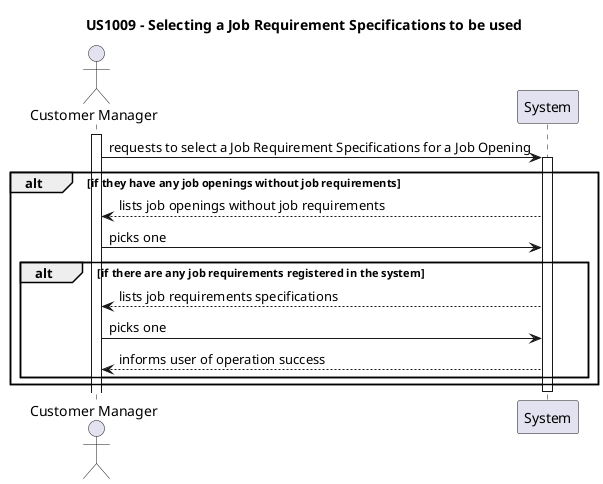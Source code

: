 @startuml

actor "Customer Manager" as customermanager
participant "System" as System

title US1009 - Selecting a Job Requirement Specifications to be used

activate customermanager

customermanager -> System : requests to select a Job Requirement Specifications for a Job Opening
activate System
alt if they have any job openings without job requirements

System --> customermanager : lists job openings without job requirements
customermanager -> System : picks one

alt if there are any job requirements registered in the system

System --> customermanager : lists job requirements specifications

customermanager -> System : picks one

System --> customermanager : informs user of operation success

end if

end if
deactivate System



@enduml




